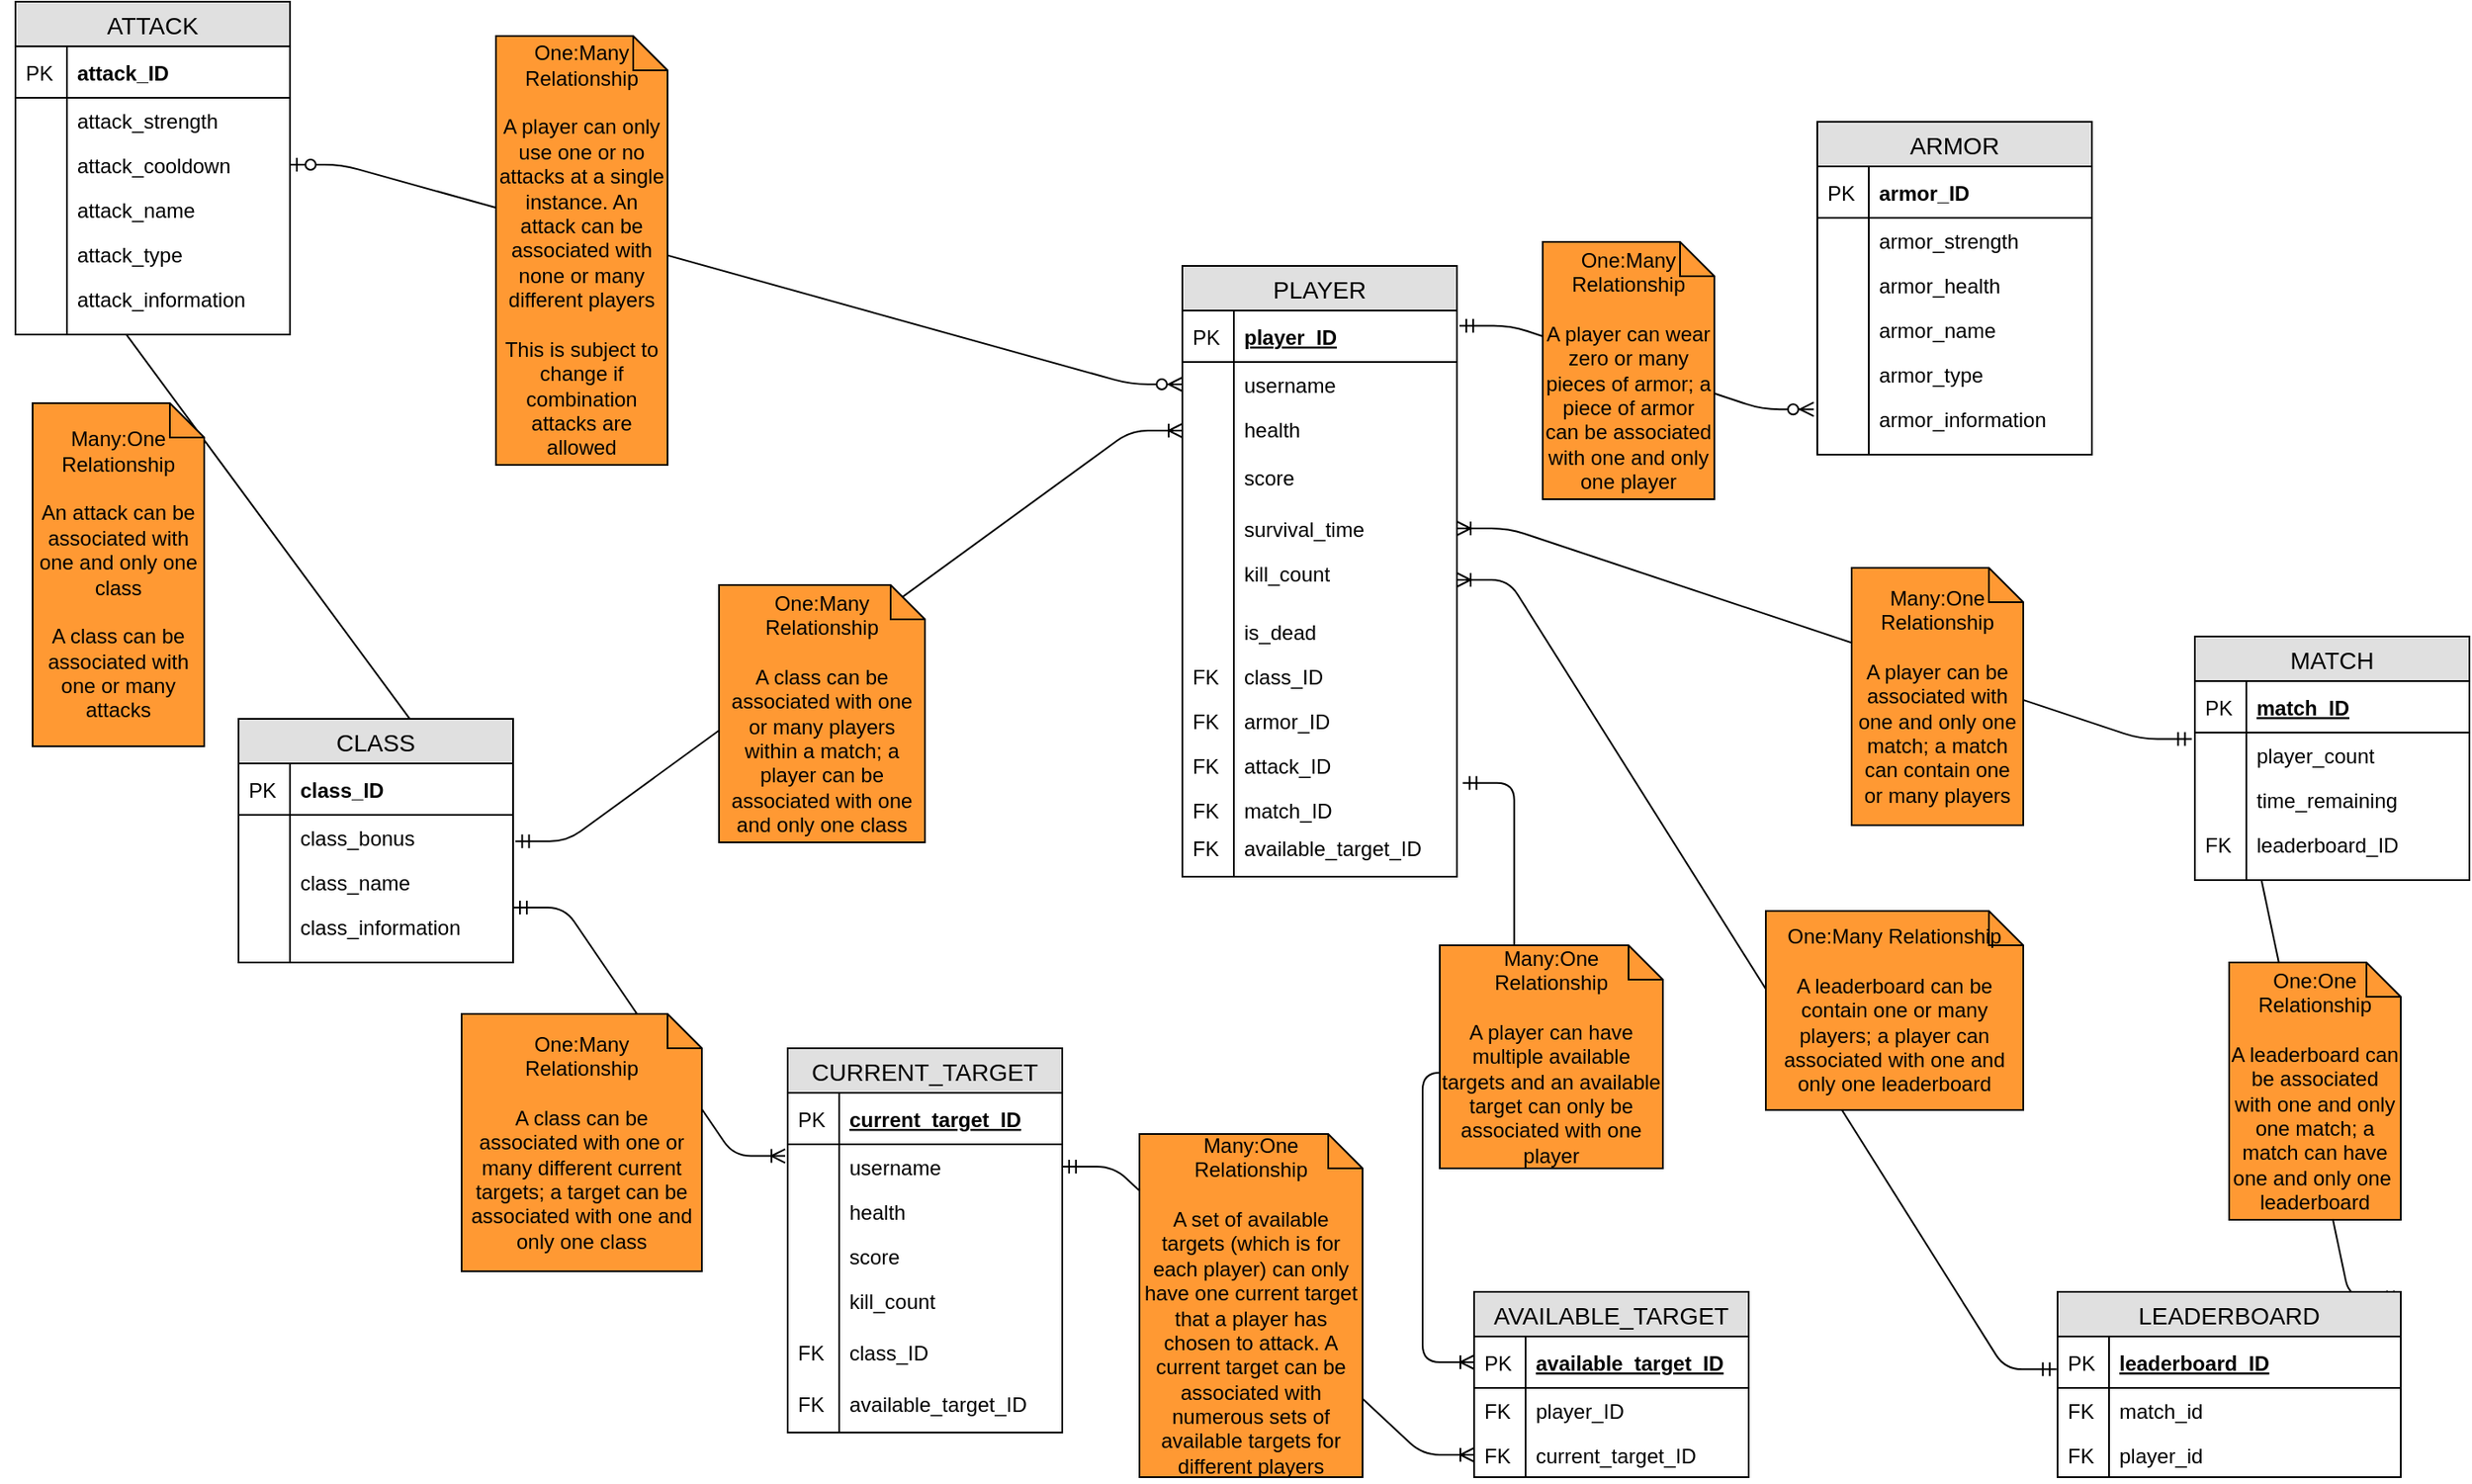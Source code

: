 <mxfile version="13.6.2" type="device"><diagram id="R2lEEEUBdFMjLlhIrx00" name="Page-1"><mxGraphModel dx="2008" dy="1775" grid="1" gridSize="10" guides="1" tooltips="1" connect="1" arrows="1" fold="1" page="1" pageScale="1" pageWidth="850" pageHeight="1100" math="0" shadow="0" extFonts="Permanent Marker^https://fonts.googleapis.com/css?family=Permanent+Marker"><root><mxCell id="0"/><mxCell id="1" parent="0"/><mxCell id="0KVzwc00Wx6zKV_C5aYc-21" value="" style="edgeStyle=entityRelationEdgeStyle;fontSize=12;html=1;endArrow=ERoneToMany;startArrow=ERmandOne;exitX=1;exitY=0.5;exitDx=0;exitDy=0;entryX=0;entryY=0.5;entryDx=0;entryDy=0;" parent="1" source="PPQHup2LGVE8PeO3vhMD-4" target="D_x3WBkVAasMpMiy9x4C-90" edge="1"><mxGeometry width="100" height="100" relative="1" as="geometry"><mxPoint x="330" y="402" as="sourcePoint"/><mxPoint x="677.64" y="697.86" as="targetPoint"/></mxGeometry></mxCell><mxCell id="u8r4atgd4e7ZIDanf7BI-53" value="" style="edgeStyle=entityRelationEdgeStyle;fontSize=12;html=1;endArrow=ERmandOne;startArrow=ERoneToMany;entryX=-0.011;entryY=0.143;entryDx=0;entryDy=0;entryPerimeter=0;exitX=1;exitY=0.5;exitDx=0;exitDy=0;" parent="1" source="D_x3WBkVAasMpMiy9x4C-52" target="D_x3WBkVAasMpMiy9x4C-61" edge="1"><mxGeometry width="100" height="100" relative="1" as="geometry"><mxPoint x="610" y="-31" as="sourcePoint"/><mxPoint x="930" y="170" as="targetPoint"/></mxGeometry></mxCell><mxCell id="u8r4atgd4e7ZIDanf7BI-45" value="" style="edgeStyle=entityRelationEdgeStyle;fontSize=12;html=1;endArrow=ERoneToMany;startArrow=ERmandOne;entryX=0;entryY=0.5;entryDx=0;entryDy=0;exitX=1;exitY=0.5;exitDx=0;exitDy=0;" parent="1" source="u8r4atgd4e7ZIDanf7BI-26" target="D_x3WBkVAasMpMiy9x4C-38" edge="1"><mxGeometry width="100" height="100" relative="1" as="geometry"><mxPoint x="120" y="-52" as="sourcePoint"/><mxPoint x="120" y="-255" as="targetPoint"/><Array as="points"><mxPoint x="120" y="-100"/></Array></mxGeometry></mxCell><mxCell id="D_x3WBkVAasMpMiy9x4C-56" value="" style="edgeStyle=entityRelationEdgeStyle;fontSize=12;html=1;endArrow=ERzeroToMany;startArrow=ERzeroToOne;exitX=1;exitY=0.5;exitDx=0;exitDy=0;entryX=0;entryY=0.5;entryDx=0;entryDy=0;" parent="1" source="D_x3WBkVAasMpMiy9x4C-17" target="D_x3WBkVAasMpMiy9x4C-26" edge="1"><mxGeometry width="100" height="100" relative="1" as="geometry"><mxPoint x="300" y="289" as="sourcePoint"/><mxPoint x="420" y="150" as="targetPoint"/></mxGeometry></mxCell><mxCell id="D_x3WBkVAasMpMiy9x4C-57" value="One:Many Relationship&lt;br&gt;&lt;br&gt;A player can only use one or no attacks at a single instance. An attack can be associated with none or many different players&lt;br&gt;&lt;br&gt;This is subject to change if combination attacks are allowed" style="shape=note;size=20;whiteSpace=wrap;html=1;fillColor=#FF9933;" parent="1" vertex="1"><mxGeometry x="50" y="-380" width="100" height="250" as="geometry"/></mxCell><mxCell id="D_x3WBkVAasMpMiy9x4C-132" value="" style="edgeStyle=entityRelationEdgeStyle;fontSize=12;html=1;endArrow=ERmandOne;startArrow=ERmandOne;exitX=1;exitY=0.03;exitDx=0;exitDy=0;exitPerimeter=0;entryX=0;entryY=0.692;entryDx=0;entryDy=0;entryPerimeter=0;" parent="1" source="D_x3WBkVAasMpMiy9x4C-100" target="D_x3WBkVAasMpMiy9x4C-63" edge="1"><mxGeometry width="100" height="100" relative="1" as="geometry"><mxPoint x="300" y="501" as="sourcePoint"/><mxPoint x="720" y="170" as="targetPoint"/></mxGeometry></mxCell><mxCell id="D_x3WBkVAasMpMiy9x4C-134" value="One:One Relationship&lt;br&gt;&lt;br&gt;A leaderboard can be associated with one and only one match; a match can have one and only one&amp;nbsp;&lt;br&gt;leaderboard" style="shape=note;size=20;whiteSpace=wrap;html=1;fillColor=#FF9933;" parent="1" vertex="1"><mxGeometry x="1060" y="160" width="100" height="150" as="geometry"/></mxCell><mxCell id="u8r4atgd4e7ZIDanf7BI-21" value="" style="edgeStyle=entityRelationEdgeStyle;fontSize=12;html=1;endArrow=ERzeroToMany;startArrow=ERmandOne;entryX=-0.013;entryY=0.292;entryDx=0;entryDy=0;entryPerimeter=0;exitX=1.009;exitY=0.294;exitDx=0;exitDy=0;exitPerimeter=0;" parent="1" source="D_x3WBkVAasMpMiy9x4C-24" target="u8r4atgd4e7ZIDanf7BI-15" edge="1"><mxGeometry width="100" height="100" relative="1" as="geometry"><mxPoint x="640" y="-70" as="sourcePoint"/><mxPoint x="740" y="-170" as="targetPoint"/></mxGeometry></mxCell><mxCell id="u8r4atgd4e7ZIDanf7BI-22" value="One:Many Relationship&lt;br&gt;&lt;br&gt;A player can wear zero or many pieces of armor; a piece of armor can be associated with one and only one player" style="shape=note;size=20;whiteSpace=wrap;html=1;fillColor=#FF9933;" parent="1" vertex="1"><mxGeometry x="660" y="-260" width="100" height="150" as="geometry"/></mxCell><mxCell id="u8r4atgd4e7ZIDanf7BI-4" value="ARMOR" style="swimlane;fontStyle=0;childLayout=stackLayout;horizontal=1;startSize=26;fillColor=#e0e0e0;horizontalStack=0;resizeParent=1;resizeParentMax=0;resizeLast=0;collapsible=1;marginBottom=0;swimlaneFillColor=#ffffff;align=center;fontSize=14;" parent="1" vertex="1"><mxGeometry x="820" y="-330" width="160" height="194" as="geometry"/></mxCell><mxCell id="u8r4atgd4e7ZIDanf7BI-5" value="armor_ID" style="shape=partialRectangle;top=0;left=0;right=0;bottom=1;align=left;verticalAlign=middle;fillColor=none;spacingLeft=34;spacingRight=4;overflow=hidden;rotatable=0;points=[[0,0.5],[1,0.5]];portConstraint=eastwest;dropTarget=0;fontStyle=1;fontSize=12;" parent="u8r4atgd4e7ZIDanf7BI-4" vertex="1"><mxGeometry y="26" width="160" height="30" as="geometry"/></mxCell><mxCell id="u8r4atgd4e7ZIDanf7BI-6" value="PK" style="shape=partialRectangle;top=0;left=0;bottom=0;fillColor=none;align=left;verticalAlign=middle;spacingLeft=4;spacingRight=4;overflow=hidden;rotatable=0;points=[];portConstraint=eastwest;part=1;fontSize=12;" parent="u8r4atgd4e7ZIDanf7BI-5" vertex="1" connectable="0"><mxGeometry width="30" height="30" as="geometry"/></mxCell><mxCell id="u8r4atgd4e7ZIDanf7BI-7" value="armor_strength" style="shape=partialRectangle;top=0;left=0;right=0;bottom=0;align=left;verticalAlign=top;fillColor=none;spacingLeft=34;spacingRight=4;overflow=hidden;rotatable=0;points=[[0,0.5],[1,0.5]];portConstraint=eastwest;dropTarget=0;fontSize=12;" parent="u8r4atgd4e7ZIDanf7BI-4" vertex="1"><mxGeometry y="56" width="160" height="26" as="geometry"/></mxCell><mxCell id="u8r4atgd4e7ZIDanf7BI-8" value="" style="shape=partialRectangle;top=0;left=0;bottom=0;fillColor=none;align=left;verticalAlign=top;spacingLeft=4;spacingRight=4;overflow=hidden;rotatable=0;points=[];portConstraint=eastwest;part=1;fontSize=12;" parent="u8r4atgd4e7ZIDanf7BI-7" vertex="1" connectable="0"><mxGeometry width="30" height="26" as="geometry"/></mxCell><mxCell id="u8r4atgd4e7ZIDanf7BI-9" value="armor_health" style="shape=partialRectangle;top=0;left=0;right=0;bottom=0;align=left;verticalAlign=top;fillColor=none;spacingLeft=34;spacingRight=4;overflow=hidden;rotatable=0;points=[[0,0.5],[1,0.5]];portConstraint=eastwest;dropTarget=0;fontSize=12;" parent="u8r4atgd4e7ZIDanf7BI-4" vertex="1"><mxGeometry y="82" width="160" height="26" as="geometry"/></mxCell><mxCell id="u8r4atgd4e7ZIDanf7BI-10" value="" style="shape=partialRectangle;top=0;left=0;bottom=0;fillColor=none;align=left;verticalAlign=top;spacingLeft=4;spacingRight=4;overflow=hidden;rotatable=0;points=[];portConstraint=eastwest;part=1;fontSize=12;" parent="u8r4atgd4e7ZIDanf7BI-9" vertex="1" connectable="0"><mxGeometry width="30" height="26" as="geometry"/></mxCell><mxCell id="u8r4atgd4e7ZIDanf7BI-11" value="armor_name" style="shape=partialRectangle;top=0;left=0;right=0;bottom=0;align=left;verticalAlign=top;fillColor=none;spacingLeft=34;spacingRight=4;overflow=hidden;rotatable=0;points=[[0,0.5],[1,0.5]];portConstraint=eastwest;dropTarget=0;fontSize=12;" parent="u8r4atgd4e7ZIDanf7BI-4" vertex="1"><mxGeometry y="108" width="160" height="26" as="geometry"/></mxCell><mxCell id="u8r4atgd4e7ZIDanf7BI-12" value="" style="shape=partialRectangle;top=0;left=0;bottom=0;fillColor=none;align=left;verticalAlign=top;spacingLeft=4;spacingRight=4;overflow=hidden;rotatable=0;points=[];portConstraint=eastwest;part=1;fontSize=12;" parent="u8r4atgd4e7ZIDanf7BI-11" vertex="1" connectable="0"><mxGeometry width="30" height="26" as="geometry"/></mxCell><mxCell id="u8r4atgd4e7ZIDanf7BI-13" value="armor_type" style="shape=partialRectangle;top=0;left=0;right=0;bottom=0;align=left;verticalAlign=top;fillColor=none;spacingLeft=34;spacingRight=4;overflow=hidden;rotatable=0;points=[[0,0.5],[1,0.5]];portConstraint=eastwest;dropTarget=0;fontSize=12;" parent="u8r4atgd4e7ZIDanf7BI-4" vertex="1"><mxGeometry y="134" width="160" height="26" as="geometry"/></mxCell><mxCell id="u8r4atgd4e7ZIDanf7BI-14" value="" style="shape=partialRectangle;top=0;left=0;bottom=0;fillColor=none;align=left;verticalAlign=top;spacingLeft=4;spacingRight=4;overflow=hidden;rotatable=0;points=[];portConstraint=eastwest;part=1;fontSize=12;" parent="u8r4atgd4e7ZIDanf7BI-13" vertex="1" connectable="0"><mxGeometry width="30" height="26" as="geometry"/></mxCell><mxCell id="u8r4atgd4e7ZIDanf7BI-15" value="armor_information" style="shape=partialRectangle;top=0;left=0;right=0;bottom=0;align=left;verticalAlign=top;fillColor=none;spacingLeft=34;spacingRight=4;overflow=hidden;rotatable=0;points=[[0,0.5],[1,0.5]];portConstraint=eastwest;dropTarget=0;fontSize=12;" parent="u8r4atgd4e7ZIDanf7BI-4" vertex="1"><mxGeometry y="160" width="160" height="26" as="geometry"/></mxCell><mxCell id="u8r4atgd4e7ZIDanf7BI-16" value="" style="shape=partialRectangle;top=0;left=0;bottom=0;fillColor=none;align=left;verticalAlign=top;spacingLeft=4;spacingRight=4;overflow=hidden;rotatable=0;points=[];portConstraint=eastwest;part=1;fontSize=12;" parent="u8r4atgd4e7ZIDanf7BI-15" vertex="1" connectable="0"><mxGeometry width="30" height="26" as="geometry"/></mxCell><mxCell id="u8r4atgd4e7ZIDanf7BI-19" value="" style="shape=partialRectangle;top=0;left=0;right=0;bottom=0;align=left;verticalAlign=top;fillColor=none;spacingLeft=34;spacingRight=4;overflow=hidden;rotatable=0;points=[[0,0.5],[1,0.5]];portConstraint=eastwest;dropTarget=0;fontSize=12;" parent="u8r4atgd4e7ZIDanf7BI-4" vertex="1"><mxGeometry y="186" width="160" height="8" as="geometry"/></mxCell><mxCell id="u8r4atgd4e7ZIDanf7BI-20" value="" style="shape=partialRectangle;top=0;left=0;bottom=0;fillColor=none;align=left;verticalAlign=top;spacingLeft=4;spacingRight=4;overflow=hidden;rotatable=0;points=[];portConstraint=eastwest;part=1;fontSize=12;" parent="u8r4atgd4e7ZIDanf7BI-19" vertex="1" connectable="0"><mxGeometry width="30" height="8" as="geometry"/></mxCell><mxCell id="u8r4atgd4e7ZIDanf7BI-42" value="" style="edgeStyle=entityRelationEdgeStyle;fontSize=12;html=1;endArrow=ERoneToMany;startArrow=ERmandOne;entryX=0;entryY=0.5;entryDx=0;entryDy=0;exitX=1.008;exitY=0.591;exitDx=0;exitDy=0;exitPerimeter=0;" parent="1" source="u8r4atgd4e7ZIDanf7BI-28" target="D_x3WBkVAasMpMiy9x4C-48" edge="1"><mxGeometry width="100" height="100" relative="1" as="geometry"><mxPoint x="-30" y="217" as="sourcePoint"/><mxPoint x="350" y="-368" as="targetPoint"/></mxGeometry></mxCell><mxCell id="u8r4atgd4e7ZIDanf7BI-43" value="Many:One Relationship&lt;br&gt;&lt;br&gt;An attack can be associated with one and only one class&lt;br&gt;&lt;br&gt;A class can be associated with one or many attacks" style="shape=note;size=20;whiteSpace=wrap;html=1;fillColor=#FF9933;" parent="1" vertex="1"><mxGeometry x="-220" y="-166" width="100" height="200" as="geometry"/></mxCell><mxCell id="u8r4atgd4e7ZIDanf7BI-47" value="One:Many Relationship&lt;br&gt;&lt;br&gt;A class can be associated with one or many players within a match; a player can be associated with one and only one class" style="shape=note;size=20;whiteSpace=wrap;html=1;fillColor=#FF9933;" parent="1" vertex="1"><mxGeometry x="180" y="-60" width="120" height="150" as="geometry"/></mxCell><mxCell id="D_x3WBkVAasMpMiy9x4C-23" value="PLAYER" style="swimlane;fontStyle=0;childLayout=stackLayout;horizontal=1;startSize=26;fillColor=#e0e0e0;horizontalStack=0;resizeParent=1;resizeParentMax=0;resizeLast=0;collapsible=1;marginBottom=0;swimlaneFillColor=#ffffff;align=center;fontSize=14;" parent="1" vertex="1"><mxGeometry x="450" y="-246" width="160" height="356" as="geometry"/></mxCell><mxCell id="D_x3WBkVAasMpMiy9x4C-24" value="player_ID" style="shape=partialRectangle;top=0;left=0;right=0;bottom=1;align=left;verticalAlign=middle;fillColor=none;spacingLeft=34;spacingRight=4;overflow=hidden;rotatable=0;points=[[0,0.5],[1,0.5]];portConstraint=eastwest;dropTarget=0;fontStyle=5;fontSize=12;" parent="D_x3WBkVAasMpMiy9x4C-23" vertex="1"><mxGeometry y="26" width="160" height="30" as="geometry"/></mxCell><mxCell id="D_x3WBkVAasMpMiy9x4C-25" value="PK" style="shape=partialRectangle;top=0;left=0;bottom=0;fillColor=none;align=left;verticalAlign=middle;spacingLeft=4;spacingRight=4;overflow=hidden;rotatable=0;points=[];portConstraint=eastwest;part=1;fontSize=12;" parent="D_x3WBkVAasMpMiy9x4C-24" vertex="1" connectable="0"><mxGeometry width="30" height="30" as="geometry"/></mxCell><mxCell id="D_x3WBkVAasMpMiy9x4C-26" value="username" style="shape=partialRectangle;top=0;left=0;right=0;bottom=0;align=left;verticalAlign=top;fillColor=none;spacingLeft=34;spacingRight=4;overflow=hidden;rotatable=0;points=[[0,0.5],[1,0.5]];portConstraint=eastwest;dropTarget=0;fontSize=12;" parent="D_x3WBkVAasMpMiy9x4C-23" vertex="1"><mxGeometry y="56" width="160" height="26" as="geometry"/></mxCell><mxCell id="D_x3WBkVAasMpMiy9x4C-27" value="" style="shape=partialRectangle;top=0;left=0;bottom=0;fillColor=none;align=left;verticalAlign=top;spacingLeft=4;spacingRight=4;overflow=hidden;rotatable=0;points=[];portConstraint=eastwest;part=1;fontSize=12;" parent="D_x3WBkVAasMpMiy9x4C-26" vertex="1" connectable="0"><mxGeometry width="30" height="26" as="geometry"/></mxCell><mxCell id="D_x3WBkVAasMpMiy9x4C-48" value="health" style="shape=partialRectangle;top=0;left=0;right=0;bottom=0;align=left;verticalAlign=top;fillColor=none;spacingLeft=34;spacingRight=4;overflow=hidden;rotatable=0;points=[[0,0.5],[1,0.5]];portConstraint=eastwest;dropTarget=0;fontSize=12;" parent="D_x3WBkVAasMpMiy9x4C-23" vertex="1"><mxGeometry y="82" width="160" height="28" as="geometry"/></mxCell><mxCell id="D_x3WBkVAasMpMiy9x4C-49" value="" style="shape=partialRectangle;top=0;left=0;bottom=0;fillColor=none;align=left;verticalAlign=top;spacingLeft=4;spacingRight=4;overflow=hidden;rotatable=0;points=[];portConstraint=eastwest;part=1;fontSize=12;" parent="D_x3WBkVAasMpMiy9x4C-48" vertex="1" connectable="0"><mxGeometry width="30" height="28" as="geometry"/></mxCell><mxCell id="u8r4atgd4e7ZIDanf7BI-72" value="score&#10;" style="shape=partialRectangle;top=0;left=0;right=0;bottom=0;align=left;verticalAlign=top;fillColor=none;spacingLeft=34;spacingRight=4;overflow=hidden;rotatable=0;points=[[0,0.5],[1,0.5]];portConstraint=eastwest;dropTarget=0;fontSize=12;" parent="D_x3WBkVAasMpMiy9x4C-23" vertex="1"><mxGeometry y="110" width="160" height="30" as="geometry"/></mxCell><mxCell id="u8r4atgd4e7ZIDanf7BI-73" value="" style="shape=partialRectangle;top=0;left=0;bottom=0;fillColor=none;align=left;verticalAlign=top;spacingLeft=4;spacingRight=4;overflow=hidden;rotatable=0;points=[];portConstraint=eastwest;part=1;fontSize=12;" parent="u8r4atgd4e7ZIDanf7BI-72" vertex="1" connectable="0"><mxGeometry width="30" height="30" as="geometry"/></mxCell><mxCell id="D_x3WBkVAasMpMiy9x4C-52" value="survival_time" style="shape=partialRectangle;top=0;left=0;right=0;bottom=0;align=left;verticalAlign=top;fillColor=none;spacingLeft=34;spacingRight=4;overflow=hidden;rotatable=0;points=[[0,0.5],[1,0.5]];portConstraint=eastwest;dropTarget=0;fontSize=12;" parent="D_x3WBkVAasMpMiy9x4C-23" vertex="1"><mxGeometry y="140" width="160" height="26" as="geometry"/></mxCell><mxCell id="D_x3WBkVAasMpMiy9x4C-53" value="" style="shape=partialRectangle;top=0;left=0;bottom=0;fillColor=none;align=left;verticalAlign=top;spacingLeft=4;spacingRight=4;overflow=hidden;rotatable=0;points=[];portConstraint=eastwest;part=1;fontSize=12;" parent="D_x3WBkVAasMpMiy9x4C-52" vertex="1" connectable="0"><mxGeometry width="30" height="26" as="geometry"/></mxCell><mxCell id="D_x3WBkVAasMpMiy9x4C-30" value="kill_count" style="shape=partialRectangle;top=0;left=0;right=0;bottom=0;align=left;verticalAlign=top;fillColor=none;spacingLeft=34;spacingRight=4;overflow=hidden;rotatable=0;points=[[0,0.5],[1,0.5]];portConstraint=eastwest;dropTarget=0;fontSize=12;" parent="D_x3WBkVAasMpMiy9x4C-23" vertex="1"><mxGeometry y="166" width="160" height="34" as="geometry"/></mxCell><mxCell id="D_x3WBkVAasMpMiy9x4C-31" value="" style="shape=partialRectangle;top=0;left=0;bottom=0;fillColor=none;align=left;verticalAlign=top;spacingLeft=4;spacingRight=4;overflow=hidden;rotatable=0;points=[];portConstraint=eastwest;part=1;fontSize=12;" parent="D_x3WBkVAasMpMiy9x4C-30" vertex="1" connectable="0"><mxGeometry width="30" height="34" as="geometry"/></mxCell><mxCell id="AInrQv52wTnlDQUxydWt-1" value="is_dead" style="shape=partialRectangle;top=0;left=0;right=0;bottom=0;align=left;verticalAlign=top;fillColor=none;spacingLeft=34;spacingRight=4;overflow=hidden;rotatable=0;points=[[0,0.5],[1,0.5]];portConstraint=eastwest;dropTarget=0;fontSize=12;" vertex="1" parent="D_x3WBkVAasMpMiy9x4C-23"><mxGeometry y="200" width="160" height="26" as="geometry"/></mxCell><mxCell id="AInrQv52wTnlDQUxydWt-2" value="" style="shape=partialRectangle;top=0;left=0;bottom=0;fillColor=none;align=left;verticalAlign=top;spacingLeft=4;spacingRight=4;overflow=hidden;rotatable=0;points=[];portConstraint=eastwest;part=1;fontSize=12;" vertex="1" connectable="0" parent="AInrQv52wTnlDQUxydWt-1"><mxGeometry width="30" height="26" as="geometry"/></mxCell><mxCell id="u8r4atgd4e7ZIDanf7BI-60" value="class_ID" style="shape=partialRectangle;top=0;left=0;right=0;bottom=0;align=left;verticalAlign=top;fillColor=none;spacingLeft=34;spacingRight=4;overflow=hidden;rotatable=0;points=[[0,0.5],[1,0.5]];portConstraint=eastwest;dropTarget=0;fontSize=12;" parent="D_x3WBkVAasMpMiy9x4C-23" vertex="1"><mxGeometry y="226" width="160" height="26" as="geometry"/></mxCell><mxCell id="u8r4atgd4e7ZIDanf7BI-61" value="FK" style="shape=partialRectangle;top=0;left=0;bottom=0;fillColor=none;align=left;verticalAlign=top;spacingLeft=4;spacingRight=4;overflow=hidden;rotatable=0;points=[];portConstraint=eastwest;part=1;fontSize=12;" parent="u8r4atgd4e7ZIDanf7BI-60" vertex="1" connectable="0"><mxGeometry width="30" height="26" as="geometry"/></mxCell><mxCell id="u8r4atgd4e7ZIDanf7BI-62" value="armor_ID" style="shape=partialRectangle;top=0;left=0;right=0;bottom=0;align=left;verticalAlign=top;fillColor=none;spacingLeft=34;spacingRight=4;overflow=hidden;rotatable=0;points=[[0,0.5],[1,0.5]];portConstraint=eastwest;dropTarget=0;fontSize=12;" parent="D_x3WBkVAasMpMiy9x4C-23" vertex="1"><mxGeometry y="252" width="160" height="26" as="geometry"/></mxCell><mxCell id="u8r4atgd4e7ZIDanf7BI-63" value="FK" style="shape=partialRectangle;top=0;left=0;bottom=0;fillColor=none;align=left;verticalAlign=top;spacingLeft=4;spacingRight=4;overflow=hidden;rotatable=0;points=[];portConstraint=eastwest;part=1;fontSize=12;" parent="u8r4atgd4e7ZIDanf7BI-62" vertex="1" connectable="0"><mxGeometry width="30" height="26" as="geometry"/></mxCell><mxCell id="u8r4atgd4e7ZIDanf7BI-64" value="attack_ID" style="shape=partialRectangle;top=0;left=0;right=0;bottom=0;align=left;verticalAlign=top;fillColor=none;spacingLeft=34;spacingRight=4;overflow=hidden;rotatable=0;points=[[0,0.5],[1,0.5]];portConstraint=eastwest;dropTarget=0;fontSize=12;" parent="D_x3WBkVAasMpMiy9x4C-23" vertex="1"><mxGeometry y="278" width="160" height="26" as="geometry"/></mxCell><mxCell id="u8r4atgd4e7ZIDanf7BI-65" value="FK" style="shape=partialRectangle;top=0;left=0;bottom=0;fillColor=none;align=left;verticalAlign=top;spacingLeft=4;spacingRight=4;overflow=hidden;rotatable=0;points=[];portConstraint=eastwest;part=1;fontSize=12;" parent="u8r4atgd4e7ZIDanf7BI-64" vertex="1" connectable="0"><mxGeometry width="30" height="26" as="geometry"/></mxCell><mxCell id="u8r4atgd4e7ZIDanf7BI-66" value="match_ID" style="shape=partialRectangle;top=0;left=0;right=0;bottom=0;align=left;verticalAlign=top;fillColor=none;spacingLeft=34;spacingRight=4;overflow=hidden;rotatable=0;points=[[0,0.5],[1,0.5]];portConstraint=eastwest;dropTarget=0;fontSize=12;" parent="D_x3WBkVAasMpMiy9x4C-23" vertex="1"><mxGeometry y="304" width="160" height="22" as="geometry"/></mxCell><mxCell id="u8r4atgd4e7ZIDanf7BI-67" value="FK" style="shape=partialRectangle;top=0;left=0;bottom=0;fillColor=none;align=left;verticalAlign=top;spacingLeft=4;spacingRight=4;overflow=hidden;rotatable=0;points=[];portConstraint=eastwest;part=1;fontSize=12;" parent="u8r4atgd4e7ZIDanf7BI-66" vertex="1" connectable="0"><mxGeometry width="30" height="22" as="geometry"/></mxCell><mxCell id="0KVzwc00Wx6zKV_C5aYc-17" value="available_target_ID" style="shape=partialRectangle;top=0;left=0;right=0;bottom=0;align=left;verticalAlign=top;fillColor=none;spacingLeft=34;spacingRight=4;overflow=hidden;rotatable=0;points=[[0,0.5],[1,0.5]];portConstraint=eastwest;dropTarget=0;fontSize=12;" parent="D_x3WBkVAasMpMiy9x4C-23" vertex="1"><mxGeometry y="326" width="160" height="30" as="geometry"/></mxCell><mxCell id="0KVzwc00Wx6zKV_C5aYc-18" value="FK" style="shape=partialRectangle;top=0;left=0;bottom=0;fillColor=none;align=left;verticalAlign=top;spacingLeft=4;spacingRight=4;overflow=hidden;rotatable=0;points=[];portConstraint=eastwest;part=1;fontSize=12;" parent="0KVzwc00Wx6zKV_C5aYc-17" vertex="1" connectable="0"><mxGeometry width="30" height="30" as="geometry"/></mxCell><mxCell id="u8r4atgd4e7ZIDanf7BI-52" value="Many:One Relationship&lt;br&gt;&lt;br&gt;A player can be associated with one and only one match; a match can contain one or many players" style="shape=note;size=20;whiteSpace=wrap;html=1;fillColor=#FF9933;" parent="1" vertex="1"><mxGeometry x="840" y="-70" width="100" height="150" as="geometry"/></mxCell><mxCell id="u8r4atgd4e7ZIDanf7BI-54" value="" style="edgeStyle=entityRelationEdgeStyle;fontSize=12;html=1;endArrow=ERoneToMany;startArrow=ERmandOne;exitX=1;exitY=0.077;exitDx=0;exitDy=0;entryX=-0.009;entryY=0.261;entryDx=0;entryDy=0;exitPerimeter=0;entryPerimeter=0;" parent="1" source="u8r4atgd4e7ZIDanf7BI-32" target="PPQHup2LGVE8PeO3vhMD-4" edge="1"><mxGeometry width="100" height="100" relative="1" as="geometry"><mxPoint x="-30" y="217" as="sourcePoint"/><mxPoint x="-50" y="450" as="targetPoint"/></mxGeometry></mxCell><mxCell id="u8r4atgd4e7ZIDanf7BI-55" value="One:Many &lt;br&gt;Relationship&lt;br&gt;&lt;br&gt;A class can be associated with one or many different current targets; a target can be associated with one and only one class" style="shape=note;size=20;whiteSpace=wrap;html=1;fillColor=#FF9933;" parent="1" vertex="1"><mxGeometry x="30" y="190" width="140" height="150" as="geometry"/></mxCell><mxCell id="u8r4atgd4e7ZIDanf7BI-108" value="" style="edgeStyle=entityRelationEdgeStyle;fontSize=12;html=1;endArrow=ERmandOne;startArrow=ERoneToMany;entryX=-0.003;entryY=0.638;entryDx=0;entryDy=0;entryPerimeter=0;" parent="1" source="D_x3WBkVAasMpMiy9x4C-30" target="D_x3WBkVAasMpMiy9x4C-101" edge="1"><mxGeometry width="100" height="100" relative="1" as="geometry"><mxPoint x="611.76" y="101.28" as="sourcePoint"/><mxPoint x="480" y="310" as="targetPoint"/></mxGeometry></mxCell><mxCell id="u8r4atgd4e7ZIDanf7BI-109" value="One:Many Relationship&lt;br&gt;&lt;br&gt;A leaderboard can be contain one or many players; a player can associated with one and only one leaderboard" style="shape=note;size=20;whiteSpace=wrap;html=1;fillColor=#FF9933;" parent="1" vertex="1"><mxGeometry x="790" y="130" width="150" height="116" as="geometry"/></mxCell><mxCell id="PPQHup2LGVE8PeO3vhMD-39" value="Many:One&lt;br&gt;Relationship&lt;br&gt;&lt;br&gt;A set of available targets (which is for each player) can only have one current target that a player has chosen to attack. A current target can be associated with numerous sets of available targets for different players" style="shape=note;size=20;whiteSpace=wrap;html=1;fillColor=#FF9933;" parent="1" vertex="1"><mxGeometry x="425" y="260" width="130" height="200" as="geometry"/></mxCell><mxCell id="D_x3WBkVAasMpMiy9x4C-58" value="MATCH" style="swimlane;fontStyle=0;childLayout=stackLayout;horizontal=1;startSize=26;fillColor=#e0e0e0;horizontalStack=0;resizeParent=1;resizeParentMax=0;resizeLast=0;collapsible=1;marginBottom=0;swimlaneFillColor=#ffffff;align=center;fontSize=14;" parent="1" vertex="1"><mxGeometry x="1040" y="-30" width="160" height="142" as="geometry"/></mxCell><mxCell id="D_x3WBkVAasMpMiy9x4C-59" value="match_ID" style="shape=partialRectangle;top=0;left=0;right=0;bottom=1;align=left;verticalAlign=middle;fillColor=none;spacingLeft=34;spacingRight=4;overflow=hidden;rotatable=0;points=[[0,0.5],[1,0.5]];portConstraint=eastwest;dropTarget=0;fontStyle=5;fontSize=12;" parent="D_x3WBkVAasMpMiy9x4C-58" vertex="1"><mxGeometry y="26" width="160" height="30" as="geometry"/></mxCell><mxCell id="D_x3WBkVAasMpMiy9x4C-60" value="PK" style="shape=partialRectangle;top=0;left=0;bottom=0;fillColor=none;align=left;verticalAlign=middle;spacingLeft=4;spacingRight=4;overflow=hidden;rotatable=0;points=[];portConstraint=eastwest;part=1;fontSize=12;" parent="D_x3WBkVAasMpMiy9x4C-59" vertex="1" connectable="0"><mxGeometry width="30" height="30" as="geometry"/></mxCell><mxCell id="D_x3WBkVAasMpMiy9x4C-61" value="player_count" style="shape=partialRectangle;top=0;left=0;right=0;bottom=0;align=left;verticalAlign=top;fillColor=none;spacingLeft=34;spacingRight=4;overflow=hidden;rotatable=0;points=[[0,0.5],[1,0.5]];portConstraint=eastwest;dropTarget=0;fontSize=12;" parent="D_x3WBkVAasMpMiy9x4C-58" vertex="1"><mxGeometry y="56" width="160" height="26" as="geometry"/></mxCell><mxCell id="D_x3WBkVAasMpMiy9x4C-62" value="" style="shape=partialRectangle;top=0;left=0;bottom=0;fillColor=none;align=left;verticalAlign=top;spacingLeft=4;spacingRight=4;overflow=hidden;rotatable=0;points=[];portConstraint=eastwest;part=1;fontSize=12;" parent="D_x3WBkVAasMpMiy9x4C-61" vertex="1" connectable="0"><mxGeometry width="30" height="26" as="geometry"/></mxCell><mxCell id="D_x3WBkVAasMpMiy9x4C-63" value="time_remaining" style="shape=partialRectangle;top=0;left=0;right=0;bottom=0;align=left;verticalAlign=top;fillColor=none;spacingLeft=34;spacingRight=4;overflow=hidden;rotatable=0;points=[[0,0.5],[1,0.5]];portConstraint=eastwest;dropTarget=0;fontSize=12;" parent="D_x3WBkVAasMpMiy9x4C-58" vertex="1"><mxGeometry y="82" width="160" height="26" as="geometry"/></mxCell><mxCell id="D_x3WBkVAasMpMiy9x4C-64" value="" style="shape=partialRectangle;top=0;left=0;bottom=0;fillColor=none;align=left;verticalAlign=top;spacingLeft=4;spacingRight=4;overflow=hidden;rotatable=0;points=[];portConstraint=eastwest;part=1;fontSize=12;" parent="D_x3WBkVAasMpMiy9x4C-63" vertex="1" connectable="0"><mxGeometry width="30" height="26" as="geometry"/></mxCell><mxCell id="D_x3WBkVAasMpMiy9x4C-65" value="leaderboard_ID" style="shape=partialRectangle;top=0;left=0;right=0;bottom=0;align=left;verticalAlign=top;fillColor=none;spacingLeft=34;spacingRight=4;overflow=hidden;rotatable=0;points=[[0,0.5],[1,0.5]];portConstraint=eastwest;dropTarget=0;fontSize=12;" parent="D_x3WBkVAasMpMiy9x4C-58" vertex="1"><mxGeometry y="108" width="160" height="26" as="geometry"/></mxCell><mxCell id="D_x3WBkVAasMpMiy9x4C-66" value="FK" style="shape=partialRectangle;top=0;left=0;bottom=0;fillColor=none;align=left;verticalAlign=top;spacingLeft=4;spacingRight=4;overflow=hidden;rotatable=0;points=[];portConstraint=eastwest;part=1;fontSize=12;" parent="D_x3WBkVAasMpMiy9x4C-65" vertex="1" connectable="0"><mxGeometry width="30" height="26" as="geometry"/></mxCell><mxCell id="D_x3WBkVAasMpMiy9x4C-73" value="" style="shape=partialRectangle;top=0;left=0;right=0;bottom=0;align=left;verticalAlign=top;fillColor=none;spacingLeft=34;spacingRight=4;overflow=hidden;rotatable=0;points=[[0,0.5],[1,0.5]];portConstraint=eastwest;dropTarget=0;fontSize=12;" parent="D_x3WBkVAasMpMiy9x4C-58" vertex="1"><mxGeometry y="134" width="160" height="8" as="geometry"/></mxCell><mxCell id="D_x3WBkVAasMpMiy9x4C-74" value="" style="shape=partialRectangle;top=0;left=0;bottom=0;fillColor=none;align=left;verticalAlign=top;spacingLeft=4;spacingRight=4;overflow=hidden;rotatable=0;points=[];portConstraint=eastwest;part=1;fontSize=12;" parent="D_x3WBkVAasMpMiy9x4C-73" vertex="1" connectable="0"><mxGeometry width="30" height="8" as="geometry"/></mxCell><mxCell id="D_x3WBkVAasMpMiy9x4C-100" value="LEADERBOARD" style="swimlane;fontStyle=0;childLayout=stackLayout;horizontal=1;startSize=26;fillColor=#e0e0e0;horizontalStack=0;resizeParent=1;resizeParentMax=0;resizeLast=0;collapsible=1;marginBottom=0;swimlaneFillColor=#ffffff;align=center;fontSize=14;" parent="1" vertex="1"><mxGeometry x="960" y="352" width="200" height="108" as="geometry"/></mxCell><mxCell id="D_x3WBkVAasMpMiy9x4C-101" value="leaderboard_ID" style="shape=partialRectangle;top=0;left=0;right=0;bottom=1;align=left;verticalAlign=middle;fillColor=none;spacingLeft=34;spacingRight=4;overflow=hidden;rotatable=0;points=[[0,0.5],[1,0.5]];portConstraint=eastwest;dropTarget=0;fontStyle=5;fontSize=12;" parent="D_x3WBkVAasMpMiy9x4C-100" vertex="1"><mxGeometry y="26" width="200" height="30" as="geometry"/></mxCell><mxCell id="D_x3WBkVAasMpMiy9x4C-102" value="PK" style="shape=partialRectangle;top=0;left=0;bottom=0;fillColor=none;align=left;verticalAlign=middle;spacingLeft=4;spacingRight=4;overflow=hidden;rotatable=0;points=[];portConstraint=eastwest;part=1;fontSize=12;" parent="D_x3WBkVAasMpMiy9x4C-101" vertex="1" connectable="0"><mxGeometry width="30" height="30" as="geometry"/></mxCell><mxCell id="D_x3WBkVAasMpMiy9x4C-105" value="match_id" style="shape=partialRectangle;top=0;left=0;right=0;bottom=0;align=left;verticalAlign=top;fillColor=none;spacingLeft=34;spacingRight=4;overflow=hidden;rotatable=0;points=[[0,0.5],[1,0.5]];portConstraint=eastwest;dropTarget=0;fontSize=12;" parent="D_x3WBkVAasMpMiy9x4C-100" vertex="1"><mxGeometry y="56" width="200" height="26" as="geometry"/></mxCell><mxCell id="D_x3WBkVAasMpMiy9x4C-106" value="FK" style="shape=partialRectangle;top=0;left=0;bottom=0;fillColor=none;align=left;verticalAlign=top;spacingLeft=4;spacingRight=4;overflow=hidden;rotatable=0;points=[];portConstraint=eastwest;part=1;fontSize=12;" parent="D_x3WBkVAasMpMiy9x4C-105" vertex="1" connectable="0"><mxGeometry width="30" height="26" as="geometry"/></mxCell><mxCell id="D_x3WBkVAasMpMiy9x4C-103" value="player_id" style="shape=partialRectangle;top=0;left=0;right=0;bottom=0;align=left;verticalAlign=top;fillColor=none;spacingLeft=34;spacingRight=4;overflow=hidden;rotatable=0;points=[[0,0.5],[1,0.5]];portConstraint=eastwest;dropTarget=0;fontSize=12;" parent="D_x3WBkVAasMpMiy9x4C-100" vertex="1"><mxGeometry y="82" width="200" height="26" as="geometry"/></mxCell><mxCell id="D_x3WBkVAasMpMiy9x4C-104" value="FK" style="shape=partialRectangle;top=0;left=0;bottom=0;fillColor=none;align=left;verticalAlign=top;spacingLeft=4;spacingRight=4;overflow=hidden;rotatable=0;points=[];portConstraint=eastwest;part=1;fontSize=12;" parent="D_x3WBkVAasMpMiy9x4C-103" vertex="1" connectable="0"><mxGeometry width="30" height="26" as="geometry"/></mxCell><mxCell id="0KVzwc00Wx6zKV_C5aYc-24" value="" style="edgeStyle=entityRelationEdgeStyle;fontSize=12;html=1;endArrow=ERoneToMany;startArrow=ERmandOne;exitX=1.021;exitY=-0.118;exitDx=0;exitDy=0;entryX=0;entryY=0.5;entryDx=0;entryDy=0;exitPerimeter=0;" parent="1" source="u8r4atgd4e7ZIDanf7BI-66" target="D_x3WBkVAasMpMiy9x4C-82" edge="1"><mxGeometry width="100" height="100" relative="1" as="geometry"><mxPoint x="610" y="99" as="sourcePoint"/><mxPoint x="850" y="164" as="targetPoint"/></mxGeometry></mxCell><mxCell id="D_x3WBkVAasMpMiy9x4C-12" value="ATTACK" style="swimlane;fontStyle=0;childLayout=stackLayout;horizontal=1;startSize=26;fillColor=#e0e0e0;horizontalStack=0;resizeParent=1;resizeParentMax=0;resizeLast=0;collapsible=1;marginBottom=0;swimlaneFillColor=#ffffff;align=center;fontSize=14;" parent="1" vertex="1"><mxGeometry x="-230" y="-400" width="160" height="194" as="geometry"/></mxCell><mxCell id="D_x3WBkVAasMpMiy9x4C-13" value="attack_ID" style="shape=partialRectangle;top=0;left=0;right=0;bottom=1;align=left;verticalAlign=middle;fillColor=none;spacingLeft=34;spacingRight=4;overflow=hidden;rotatable=0;points=[[0,0.5],[1,0.5]];portConstraint=eastwest;dropTarget=0;fontStyle=1;fontSize=12;" parent="D_x3WBkVAasMpMiy9x4C-12" vertex="1"><mxGeometry y="26" width="160" height="30" as="geometry"/></mxCell><mxCell id="D_x3WBkVAasMpMiy9x4C-14" value="PK" style="shape=partialRectangle;top=0;left=0;bottom=0;fillColor=none;align=left;verticalAlign=middle;spacingLeft=4;spacingRight=4;overflow=hidden;rotatable=0;points=[];portConstraint=eastwest;part=1;fontSize=12;" parent="D_x3WBkVAasMpMiy9x4C-13" vertex="1" connectable="0"><mxGeometry width="30" height="30" as="geometry"/></mxCell><mxCell id="D_x3WBkVAasMpMiy9x4C-15" value="attack_strength" style="shape=partialRectangle;top=0;left=0;right=0;bottom=0;align=left;verticalAlign=top;fillColor=none;spacingLeft=34;spacingRight=4;overflow=hidden;rotatable=0;points=[[0,0.5],[1,0.5]];portConstraint=eastwest;dropTarget=0;fontSize=12;" parent="D_x3WBkVAasMpMiy9x4C-12" vertex="1"><mxGeometry y="56" width="160" height="26" as="geometry"/></mxCell><mxCell id="D_x3WBkVAasMpMiy9x4C-16" value="" style="shape=partialRectangle;top=0;left=0;bottom=0;fillColor=none;align=left;verticalAlign=top;spacingLeft=4;spacingRight=4;overflow=hidden;rotatable=0;points=[];portConstraint=eastwest;part=1;fontSize=12;" parent="D_x3WBkVAasMpMiy9x4C-15" vertex="1" connectable="0"><mxGeometry width="30" height="26" as="geometry"/></mxCell><mxCell id="D_x3WBkVAasMpMiy9x4C-17" value="attack_cooldown" style="shape=partialRectangle;top=0;left=0;right=0;bottom=0;align=left;verticalAlign=top;fillColor=none;spacingLeft=34;spacingRight=4;overflow=hidden;rotatable=0;points=[[0,0.5],[1,0.5]];portConstraint=eastwest;dropTarget=0;fontSize=12;" parent="D_x3WBkVAasMpMiy9x4C-12" vertex="1"><mxGeometry y="82" width="160" height="26" as="geometry"/></mxCell><mxCell id="D_x3WBkVAasMpMiy9x4C-18" value="" style="shape=partialRectangle;top=0;left=0;bottom=0;fillColor=none;align=left;verticalAlign=top;spacingLeft=4;spacingRight=4;overflow=hidden;rotatable=0;points=[];portConstraint=eastwest;part=1;fontSize=12;" parent="D_x3WBkVAasMpMiy9x4C-17" vertex="1" connectable="0"><mxGeometry width="30" height="26" as="geometry"/></mxCell><mxCell id="D_x3WBkVAasMpMiy9x4C-19" value="attack_name" style="shape=partialRectangle;top=0;left=0;right=0;bottom=0;align=left;verticalAlign=top;fillColor=none;spacingLeft=34;spacingRight=4;overflow=hidden;rotatable=0;points=[[0,0.5],[1,0.5]];portConstraint=eastwest;dropTarget=0;fontSize=12;" parent="D_x3WBkVAasMpMiy9x4C-12" vertex="1"><mxGeometry y="108" width="160" height="26" as="geometry"/></mxCell><mxCell id="D_x3WBkVAasMpMiy9x4C-20" value="" style="shape=partialRectangle;top=0;left=0;bottom=0;fillColor=none;align=left;verticalAlign=top;spacingLeft=4;spacingRight=4;overflow=hidden;rotatable=0;points=[];portConstraint=eastwest;part=1;fontSize=12;" parent="D_x3WBkVAasMpMiy9x4C-19" vertex="1" connectable="0"><mxGeometry width="30" height="26" as="geometry"/></mxCell><mxCell id="D_x3WBkVAasMpMiy9x4C-38" value="attack_type" style="shape=partialRectangle;top=0;left=0;right=0;bottom=0;align=left;verticalAlign=top;fillColor=none;spacingLeft=34;spacingRight=4;overflow=hidden;rotatable=0;points=[[0,0.5],[1,0.5]];portConstraint=eastwest;dropTarget=0;fontSize=12;" parent="D_x3WBkVAasMpMiy9x4C-12" vertex="1"><mxGeometry y="134" width="160" height="26" as="geometry"/></mxCell><mxCell id="D_x3WBkVAasMpMiy9x4C-39" value="" style="shape=partialRectangle;top=0;left=0;bottom=0;fillColor=none;align=left;verticalAlign=top;spacingLeft=4;spacingRight=4;overflow=hidden;rotatable=0;points=[];portConstraint=eastwest;part=1;fontSize=12;" parent="D_x3WBkVAasMpMiy9x4C-38" vertex="1" connectable="0"><mxGeometry width="30" height="26" as="geometry"/></mxCell><mxCell id="D_x3WBkVAasMpMiy9x4C-42" value="attack_information" style="shape=partialRectangle;top=0;left=0;right=0;bottom=0;align=left;verticalAlign=top;fillColor=none;spacingLeft=34;spacingRight=4;overflow=hidden;rotatable=0;points=[[0,0.5],[1,0.5]];portConstraint=eastwest;dropTarget=0;fontSize=12;" parent="D_x3WBkVAasMpMiy9x4C-12" vertex="1"><mxGeometry y="160" width="160" height="26" as="geometry"/></mxCell><mxCell id="D_x3WBkVAasMpMiy9x4C-43" value="" style="shape=partialRectangle;top=0;left=0;bottom=0;fillColor=none;align=left;verticalAlign=top;spacingLeft=4;spacingRight=4;overflow=hidden;rotatable=0;points=[];portConstraint=eastwest;part=1;fontSize=12;" parent="D_x3WBkVAasMpMiy9x4C-42" vertex="1" connectable="0"><mxGeometry width="30" height="26" as="geometry"/></mxCell><mxCell id="D_x3WBkVAasMpMiy9x4C-21" value="" style="shape=partialRectangle;top=0;left=0;right=0;bottom=0;align=left;verticalAlign=top;fillColor=none;spacingLeft=34;spacingRight=4;overflow=hidden;rotatable=0;points=[[0,0.5],[1,0.5]];portConstraint=eastwest;dropTarget=0;fontSize=12;" parent="D_x3WBkVAasMpMiy9x4C-12" vertex="1"><mxGeometry y="186" width="160" height="8" as="geometry"/></mxCell><mxCell id="D_x3WBkVAasMpMiy9x4C-22" value="" style="shape=partialRectangle;top=0;left=0;bottom=0;fillColor=none;align=left;verticalAlign=top;spacingLeft=4;spacingRight=4;overflow=hidden;rotatable=0;points=[];portConstraint=eastwest;part=1;fontSize=12;" parent="D_x3WBkVAasMpMiy9x4C-21" vertex="1" connectable="0"><mxGeometry width="30" height="8" as="geometry"/></mxCell><mxCell id="u8r4atgd4e7ZIDanf7BI-25" value="CLASS" style="swimlane;fontStyle=0;childLayout=stackLayout;horizontal=1;startSize=26;fillColor=#e0e0e0;horizontalStack=0;resizeParent=1;resizeParentMax=0;resizeLast=0;collapsible=1;marginBottom=0;swimlaneFillColor=#ffffff;align=center;fontSize=14;" parent="1" vertex="1"><mxGeometry x="-100" y="18" width="160" height="142" as="geometry"/></mxCell><mxCell id="u8r4atgd4e7ZIDanf7BI-26" value="class_ID" style="shape=partialRectangle;top=0;left=0;right=0;bottom=1;align=left;verticalAlign=middle;fillColor=none;spacingLeft=34;spacingRight=4;overflow=hidden;rotatable=0;points=[[0,0.5],[1,0.5]];portConstraint=eastwest;dropTarget=0;fontStyle=1;fontSize=12;" parent="u8r4atgd4e7ZIDanf7BI-25" vertex="1"><mxGeometry y="26" width="160" height="30" as="geometry"/></mxCell><mxCell id="u8r4atgd4e7ZIDanf7BI-27" value="PK" style="shape=partialRectangle;top=0;left=0;bottom=0;fillColor=none;align=left;verticalAlign=middle;spacingLeft=4;spacingRight=4;overflow=hidden;rotatable=0;points=[];portConstraint=eastwest;part=1;fontSize=12;" parent="u8r4atgd4e7ZIDanf7BI-26" vertex="1" connectable="0"><mxGeometry width="30" height="30" as="geometry"/></mxCell><mxCell id="u8r4atgd4e7ZIDanf7BI-28" value="class_bonus" style="shape=partialRectangle;top=0;left=0;right=0;bottom=0;align=left;verticalAlign=top;fillColor=none;spacingLeft=34;spacingRight=4;overflow=hidden;rotatable=0;points=[[0,0.5],[1,0.5]];portConstraint=eastwest;dropTarget=0;fontSize=12;" parent="u8r4atgd4e7ZIDanf7BI-25" vertex="1"><mxGeometry y="56" width="160" height="26" as="geometry"/></mxCell><mxCell id="u8r4atgd4e7ZIDanf7BI-29" value="" style="shape=partialRectangle;top=0;left=0;bottom=0;fillColor=none;align=left;verticalAlign=top;spacingLeft=4;spacingRight=4;overflow=hidden;rotatable=0;points=[];portConstraint=eastwest;part=1;fontSize=12;" parent="u8r4atgd4e7ZIDanf7BI-28" vertex="1" connectable="0"><mxGeometry width="30" height="26" as="geometry"/></mxCell><mxCell id="u8r4atgd4e7ZIDanf7BI-30" value="class_name" style="shape=partialRectangle;top=0;left=0;right=0;bottom=0;align=left;verticalAlign=top;fillColor=none;spacingLeft=34;spacingRight=4;overflow=hidden;rotatable=0;points=[[0,0.5],[1,0.5]];portConstraint=eastwest;dropTarget=0;fontSize=12;" parent="u8r4atgd4e7ZIDanf7BI-25" vertex="1"><mxGeometry y="82" width="160" height="26" as="geometry"/></mxCell><mxCell id="u8r4atgd4e7ZIDanf7BI-31" value="" style="shape=partialRectangle;top=0;left=0;bottom=0;fillColor=none;align=left;verticalAlign=top;spacingLeft=4;spacingRight=4;overflow=hidden;rotatable=0;points=[];portConstraint=eastwest;part=1;fontSize=12;" parent="u8r4atgd4e7ZIDanf7BI-30" vertex="1" connectable="0"><mxGeometry width="30" height="26" as="geometry"/></mxCell><mxCell id="u8r4atgd4e7ZIDanf7BI-32" value="class_information" style="shape=partialRectangle;top=0;left=0;right=0;bottom=0;align=left;verticalAlign=top;fillColor=none;spacingLeft=34;spacingRight=4;overflow=hidden;rotatable=0;points=[[0,0.5],[1,0.5]];portConstraint=eastwest;dropTarget=0;fontSize=12;" parent="u8r4atgd4e7ZIDanf7BI-25" vertex="1"><mxGeometry y="108" width="160" height="26" as="geometry"/></mxCell><mxCell id="u8r4atgd4e7ZIDanf7BI-33" value="" style="shape=partialRectangle;top=0;left=0;bottom=0;fillColor=none;align=left;verticalAlign=top;spacingLeft=4;spacingRight=4;overflow=hidden;rotatable=0;points=[];portConstraint=eastwest;part=1;fontSize=12;" parent="u8r4atgd4e7ZIDanf7BI-32" vertex="1" connectable="0"><mxGeometry width="30" height="26" as="geometry"/></mxCell><mxCell id="u8r4atgd4e7ZIDanf7BI-40" value="" style="shape=partialRectangle;top=0;left=0;right=0;bottom=0;align=left;verticalAlign=top;fillColor=none;spacingLeft=34;spacingRight=4;overflow=hidden;rotatable=0;points=[[0,0.5],[1,0.5]];portConstraint=eastwest;dropTarget=0;fontSize=12;" parent="u8r4atgd4e7ZIDanf7BI-25" vertex="1"><mxGeometry y="134" width="160" height="8" as="geometry"/></mxCell><mxCell id="u8r4atgd4e7ZIDanf7BI-41" value="" style="shape=partialRectangle;top=0;left=0;bottom=0;fillColor=none;align=left;verticalAlign=top;spacingLeft=4;spacingRight=4;overflow=hidden;rotatable=0;points=[];portConstraint=eastwest;part=1;fontSize=12;" parent="u8r4atgd4e7ZIDanf7BI-40" vertex="1" connectable="0"><mxGeometry width="30" height="8" as="geometry"/></mxCell><mxCell id="PPQHup2LGVE8PeO3vhMD-1" value="CURRENT_TARGET" style="swimlane;fontStyle=0;childLayout=stackLayout;horizontal=1;startSize=26;fillColor=#e0e0e0;horizontalStack=0;resizeParent=1;resizeParentMax=0;resizeLast=0;collapsible=1;marginBottom=0;swimlaneFillColor=#ffffff;align=center;fontSize=14;" parent="1" vertex="1"><mxGeometry x="220" y="210" width="160" height="224" as="geometry"/></mxCell><mxCell id="PPQHup2LGVE8PeO3vhMD-2" value="current_target_ID" style="shape=partialRectangle;top=0;left=0;right=0;bottom=1;align=left;verticalAlign=middle;fillColor=none;spacingLeft=34;spacingRight=4;overflow=hidden;rotatable=0;points=[[0,0.5],[1,0.5]];portConstraint=eastwest;dropTarget=0;fontStyle=5;fontSize=12;" parent="PPQHup2LGVE8PeO3vhMD-1" vertex="1"><mxGeometry y="26" width="160" height="30" as="geometry"/></mxCell><mxCell id="PPQHup2LGVE8PeO3vhMD-3" value="PK" style="shape=partialRectangle;top=0;left=0;bottom=0;fillColor=none;align=left;verticalAlign=middle;spacingLeft=4;spacingRight=4;overflow=hidden;rotatable=0;points=[];portConstraint=eastwest;part=1;fontSize=12;" parent="PPQHup2LGVE8PeO3vhMD-2" vertex="1" connectable="0"><mxGeometry width="30" height="30" as="geometry"/></mxCell><mxCell id="PPQHup2LGVE8PeO3vhMD-4" value="username" style="shape=partialRectangle;top=0;left=0;right=0;bottom=0;align=left;verticalAlign=top;fillColor=none;spacingLeft=34;spacingRight=4;overflow=hidden;rotatable=0;points=[[0,0.5],[1,0.5]];portConstraint=eastwest;dropTarget=0;fontSize=12;" parent="PPQHup2LGVE8PeO3vhMD-1" vertex="1"><mxGeometry y="56" width="160" height="26" as="geometry"/></mxCell><mxCell id="PPQHup2LGVE8PeO3vhMD-5" value="" style="shape=partialRectangle;top=0;left=0;bottom=0;fillColor=none;align=left;verticalAlign=top;spacingLeft=4;spacingRight=4;overflow=hidden;rotatable=0;points=[];portConstraint=eastwest;part=1;fontSize=12;" parent="PPQHup2LGVE8PeO3vhMD-4" vertex="1" connectable="0"><mxGeometry width="30" height="26" as="geometry"/></mxCell><mxCell id="PPQHup2LGVE8PeO3vhMD-6" value="health" style="shape=partialRectangle;top=0;left=0;right=0;bottom=0;align=left;verticalAlign=top;fillColor=none;spacingLeft=34;spacingRight=4;overflow=hidden;rotatable=0;points=[[0,0.5],[1,0.5]];portConstraint=eastwest;dropTarget=0;fontSize=12;" parent="PPQHup2LGVE8PeO3vhMD-1" vertex="1"><mxGeometry y="82" width="160" height="26" as="geometry"/></mxCell><mxCell id="PPQHup2LGVE8PeO3vhMD-7" value="" style="shape=partialRectangle;top=0;left=0;bottom=0;fillColor=none;align=left;verticalAlign=top;spacingLeft=4;spacingRight=4;overflow=hidden;rotatable=0;points=[];portConstraint=eastwest;part=1;fontSize=12;" parent="PPQHup2LGVE8PeO3vhMD-6" vertex="1" connectable="0"><mxGeometry width="30" height="26" as="geometry"/></mxCell><mxCell id="PPQHup2LGVE8PeO3vhMD-8" value="score" style="shape=partialRectangle;top=0;left=0;right=0;bottom=0;align=left;verticalAlign=top;fillColor=none;spacingLeft=34;spacingRight=4;overflow=hidden;rotatable=0;points=[[0,0.5],[1,0.5]];portConstraint=eastwest;dropTarget=0;fontSize=12;" parent="PPQHup2LGVE8PeO3vhMD-1" vertex="1"><mxGeometry y="108" width="160" height="26" as="geometry"/></mxCell><mxCell id="PPQHup2LGVE8PeO3vhMD-9" value="" style="shape=partialRectangle;top=0;left=0;bottom=0;fillColor=none;align=left;verticalAlign=top;spacingLeft=4;spacingRight=4;overflow=hidden;rotatable=0;points=[];portConstraint=eastwest;part=1;fontSize=12;" parent="PPQHup2LGVE8PeO3vhMD-8" vertex="1" connectable="0"><mxGeometry width="30" height="26" as="geometry"/></mxCell><mxCell id="PPQHup2LGVE8PeO3vhMD-12" value="kill_count" style="shape=partialRectangle;top=0;left=0;right=0;bottom=0;align=left;verticalAlign=top;fillColor=none;spacingLeft=34;spacingRight=4;overflow=hidden;rotatable=0;points=[[0,0.5],[1,0.5]];portConstraint=eastwest;dropTarget=0;fontSize=12;" parent="PPQHup2LGVE8PeO3vhMD-1" vertex="1"><mxGeometry y="134" width="160" height="30" as="geometry"/></mxCell><mxCell id="PPQHup2LGVE8PeO3vhMD-13" value="" style="shape=partialRectangle;top=0;left=0;bottom=0;fillColor=none;align=left;verticalAlign=top;spacingLeft=4;spacingRight=4;overflow=hidden;rotatable=0;points=[];portConstraint=eastwest;part=1;fontSize=12;" parent="PPQHup2LGVE8PeO3vhMD-12" vertex="1" connectable="0"><mxGeometry width="30" height="30" as="geometry"/></mxCell><mxCell id="PPQHup2LGVE8PeO3vhMD-14" value="class_ID" style="shape=partialRectangle;top=0;left=0;right=0;bottom=0;align=left;verticalAlign=top;fillColor=none;spacingLeft=34;spacingRight=4;overflow=hidden;rotatable=0;points=[[0,0.5],[1,0.5]];portConstraint=eastwest;dropTarget=0;fontSize=12;" parent="PPQHup2LGVE8PeO3vhMD-1" vertex="1"><mxGeometry y="164" width="160" height="30" as="geometry"/></mxCell><mxCell id="PPQHup2LGVE8PeO3vhMD-15" value="FK" style="shape=partialRectangle;top=0;left=0;bottom=0;fillColor=none;align=left;verticalAlign=top;spacingLeft=4;spacingRight=4;overflow=hidden;rotatable=0;points=[];portConstraint=eastwest;part=1;fontSize=12;" parent="PPQHup2LGVE8PeO3vhMD-14" vertex="1" connectable="0"><mxGeometry width="30" height="30" as="geometry"/></mxCell><mxCell id="PPQHup2LGVE8PeO3vhMD-16" value="available_target_ID" style="shape=partialRectangle;top=0;left=0;right=0;bottom=0;align=left;verticalAlign=top;fillColor=none;spacingLeft=34;spacingRight=4;overflow=hidden;rotatable=0;points=[[0,0.5],[1,0.5]];portConstraint=eastwest;dropTarget=0;fontSize=12;" parent="PPQHup2LGVE8PeO3vhMD-1" vertex="1"><mxGeometry y="194" width="160" height="30" as="geometry"/></mxCell><mxCell id="PPQHup2LGVE8PeO3vhMD-17" value="FK" style="shape=partialRectangle;top=0;left=0;bottom=0;fillColor=none;align=left;verticalAlign=top;spacingLeft=4;spacingRight=4;overflow=hidden;rotatable=0;points=[];portConstraint=eastwest;part=1;fontSize=12;" parent="PPQHup2LGVE8PeO3vhMD-16" vertex="1" connectable="0"><mxGeometry width="30" height="30" as="geometry"/></mxCell><mxCell id="D_x3WBkVAasMpMiy9x4C-81" value="AVAILABLE_TARGET" style="swimlane;fontStyle=0;childLayout=stackLayout;horizontal=1;startSize=26;fillColor=#e0e0e0;horizontalStack=0;resizeParent=1;resizeParentMax=0;resizeLast=0;collapsible=1;marginBottom=0;swimlaneFillColor=#ffffff;align=center;fontSize=14;" parent="1" vertex="1"><mxGeometry x="620" y="352" width="160" height="108" as="geometry"/></mxCell><mxCell id="D_x3WBkVAasMpMiy9x4C-82" value="available_target_ID" style="shape=partialRectangle;top=0;left=0;right=0;bottom=1;align=left;verticalAlign=middle;fillColor=none;spacingLeft=34;spacingRight=4;overflow=hidden;rotatable=0;points=[[0,0.5],[1,0.5]];portConstraint=eastwest;dropTarget=0;fontStyle=5;fontSize=12;" parent="D_x3WBkVAasMpMiy9x4C-81" vertex="1"><mxGeometry y="26" width="160" height="30" as="geometry"/></mxCell><mxCell id="D_x3WBkVAasMpMiy9x4C-83" value="PK" style="shape=partialRectangle;top=0;left=0;bottom=0;fillColor=none;align=left;verticalAlign=middle;spacingLeft=4;spacingRight=4;overflow=hidden;rotatable=0;points=[];portConstraint=eastwest;part=1;fontSize=12;" parent="D_x3WBkVAasMpMiy9x4C-82" vertex="1" connectable="0"><mxGeometry width="30" height="30" as="geometry"/></mxCell><mxCell id="D_x3WBkVAasMpMiy9x4C-84" value="player_ID" style="shape=partialRectangle;top=0;left=0;right=0;bottom=0;align=left;verticalAlign=top;fillColor=none;spacingLeft=34;spacingRight=4;overflow=hidden;rotatable=0;points=[[0,0.5],[1,0.5]];portConstraint=eastwest;dropTarget=0;fontSize=12;" parent="D_x3WBkVAasMpMiy9x4C-81" vertex="1"><mxGeometry y="56" width="160" height="26" as="geometry"/></mxCell><mxCell id="D_x3WBkVAasMpMiy9x4C-85" value="FK" style="shape=partialRectangle;top=0;left=0;bottom=0;fillColor=none;align=left;verticalAlign=top;spacingLeft=4;spacingRight=4;overflow=hidden;rotatable=0;points=[];portConstraint=eastwest;part=1;fontSize=12;" parent="D_x3WBkVAasMpMiy9x4C-84" vertex="1" connectable="0"><mxGeometry width="30" height="26" as="geometry"/></mxCell><mxCell id="D_x3WBkVAasMpMiy9x4C-90" value="current_target_ID" style="shape=partialRectangle;top=0;left=0;right=0;bottom=0;align=left;verticalAlign=top;fillColor=none;spacingLeft=34;spacingRight=4;overflow=hidden;rotatable=0;points=[[0,0.5],[1,0.5]];portConstraint=eastwest;dropTarget=0;fontSize=12;" parent="D_x3WBkVAasMpMiy9x4C-81" vertex="1"><mxGeometry y="82" width="160" height="26" as="geometry"/></mxCell><mxCell id="D_x3WBkVAasMpMiy9x4C-91" value="FK" style="shape=partialRectangle;top=0;left=0;bottom=0;fillColor=none;align=left;verticalAlign=top;spacingLeft=4;spacingRight=4;overflow=hidden;rotatable=0;points=[];portConstraint=eastwest;part=1;fontSize=12;" parent="D_x3WBkVAasMpMiy9x4C-90" vertex="1" connectable="0"><mxGeometry width="30" height="26" as="geometry"/></mxCell><mxCell id="0KVzwc00Wx6zKV_C5aYc-26" value="Many:One&lt;br&gt;Relationship&lt;br&gt;&lt;br&gt;A player can have multiple available targets and an available target can only be associated with one player" style="shape=note;size=20;whiteSpace=wrap;html=1;fillColor=#FF9933;" parent="1" vertex="1"><mxGeometry x="600" y="150" width="130" height="130" as="geometry"/></mxCell></root></mxGraphModel></diagram></mxfile>